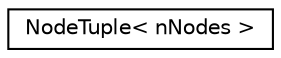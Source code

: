 digraph "Graphical Class Hierarchy"
{
 // LATEX_PDF_SIZE
  edge [fontname="Helvetica",fontsize="10",labelfontname="Helvetica",labelfontsize="10"];
  node [fontname="Helvetica",fontsize="10",shape=record];
  rankdir="LR";
  Node0 [label="NodeTuple\< nNodes \>",height=0.2,width=0.4,color="black", fillcolor="white", style="filled",URL="$de/d6a/classNodeTuple.html",tooltip=" "];
}
